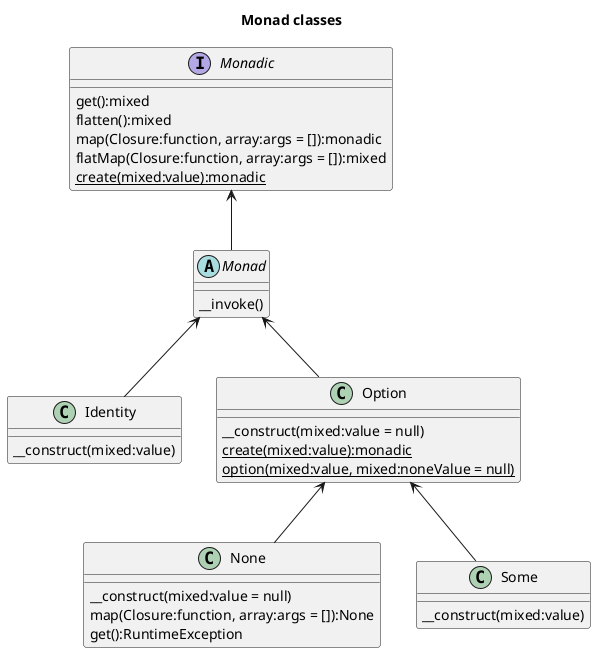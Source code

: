 @startuml
title Monad classes

interface Monadic {
    get():mixed
    flatten():mixed
    map(Closure:function, array:args = []):monadic
    flatMap(Closure:function, array:args = []):mixed
    {static} create(mixed:value):monadic
}

abstract class Monad {
    __invoke()
}

class Identity {
    __construct(mixed:value)
}

class Option {
    __construct(mixed:value = null)
    {static} create(mixed:value):monadic
    {static} option(mixed:value, mixed:noneValue = null)
}

class None {
    __construct(mixed:value = null)
    map(Closure:function, array:args = []):None
    get():RuntimeException
}

class Some {
    __construct(mixed:value)
}

Monadic <-- Monad
Monad <-- Identity
Monad <-- Option
Option <-- None
Option <-- Some
@enduml